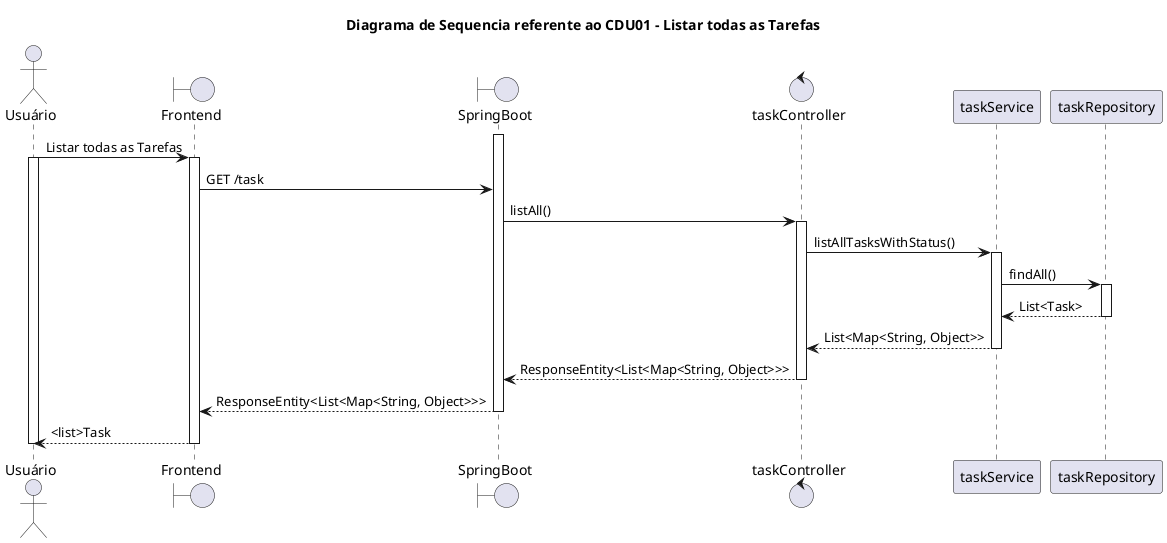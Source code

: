 @startuml diagrama_de_sequencia_listar_tarefas
title Diagrama de Sequencia referente ao CDU01 - Listar todas as Tarefas
actor Usuário
Boundary Frontend
Boundary SpringBoot
Control taskController
Participant taskService
Participant taskRepository
activate SpringBoot
Usuário -> Frontend: Listar todas as Tarefas
activate Usuário
activate Frontend
Frontend -> SpringBoot: GET /task
SpringBoot -> taskController: listAll()
activate taskController
taskController -> taskService: listAllTasksWithStatus()
activate taskService
taskService -> taskRepository: findAll()
activate taskRepository
taskRepository --> taskService: List<Task>
deactivate taskRepository
taskService --> taskController: List<Map<String, Object>>
deactivate taskService
taskController --> SpringBoot: ResponseEntity<List<Map<String, Object>>>
deactivate taskController
SpringBoot --> Frontend: ResponseEntity<List<Map<String, Object>>>
deactivate SpringBoot
Frontend --> Usuário: <list>Task
deactivate Frontend
deactivate Usuário
@enduml
